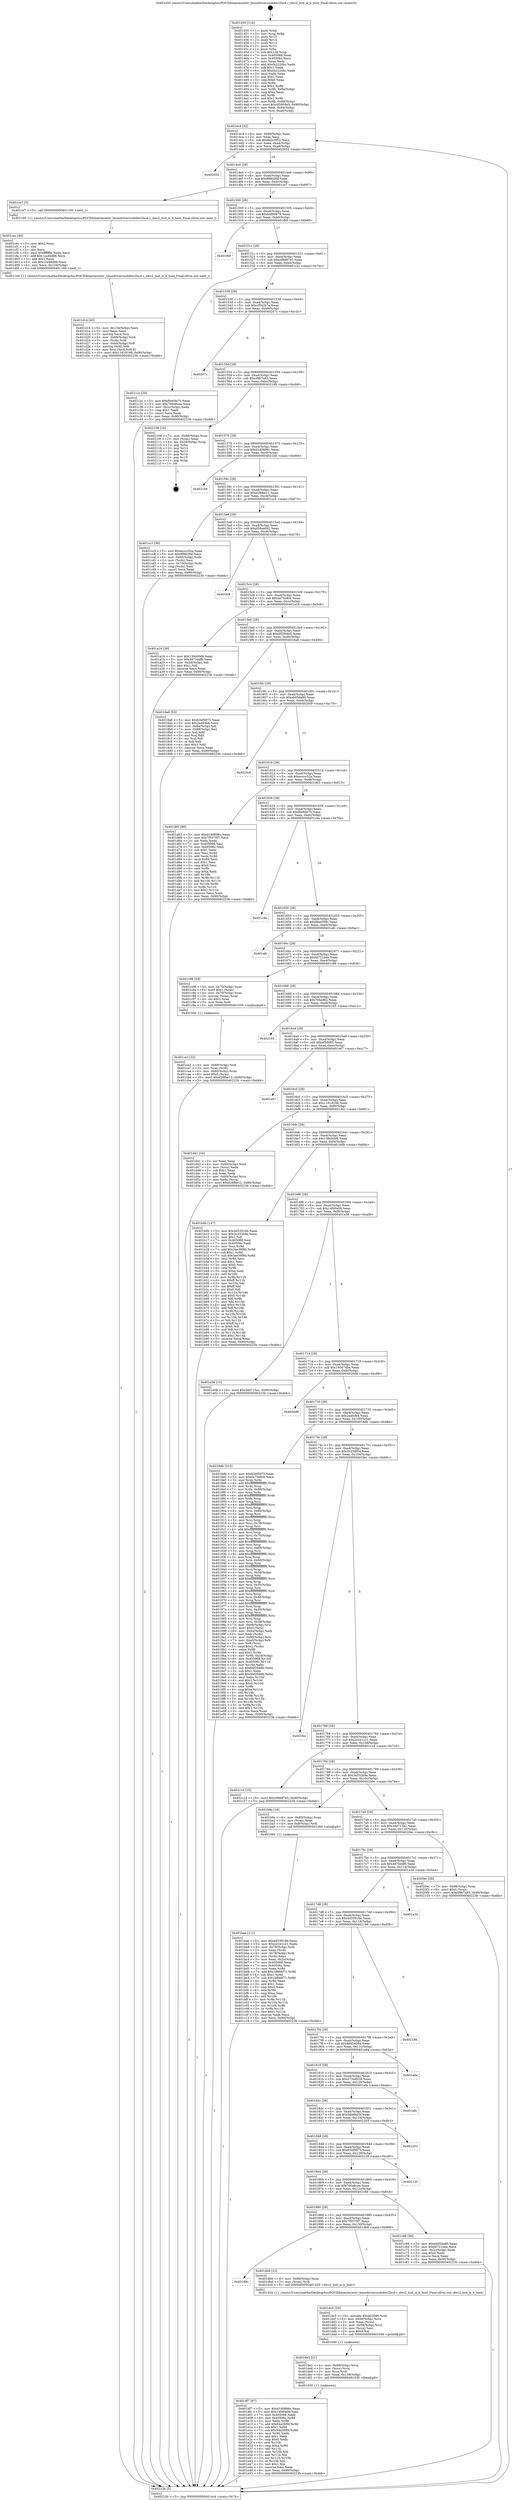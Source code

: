 digraph "0x401450" {
  label = "0x401450 (/mnt/c/Users/mathe/Desktop/tcc/POCII/binaries/extr_linuxdriversusbdwc2hcd.c_dwc2_hcd_is_b_host_Final-ollvm.out::main(0))"
  labelloc = "t"
  node[shape=record]

  Entry [label="",width=0.3,height=0.3,shape=circle,fillcolor=black,style=filled]
  "0x4014c4" [label="{
     0x4014c4 [32]\l
     | [instrs]\l
     &nbsp;&nbsp;0x4014c4 \<+6\>: mov -0x90(%rbp),%eax\l
     &nbsp;&nbsp;0x4014ca \<+2\>: mov %eax,%ecx\l
     &nbsp;&nbsp;0x4014cc \<+6\>: sub $0x8e2c0f52,%ecx\l
     &nbsp;&nbsp;0x4014d2 \<+6\>: mov %eax,-0xa4(%rbp)\l
     &nbsp;&nbsp;0x4014d8 \<+6\>: mov %ecx,-0xa8(%rbp)\l
     &nbsp;&nbsp;0x4014de \<+6\>: je 0000000000402052 \<main+0xc02\>\l
  }"]
  "0x402052" [label="{
     0x402052\l
  }", style=dashed]
  "0x4014e4" [label="{
     0x4014e4 [28]\l
     | [instrs]\l
     &nbsp;&nbsp;0x4014e4 \<+5\>: jmp 00000000004014e9 \<main+0x99\>\l
     &nbsp;&nbsp;0x4014e9 \<+6\>: mov -0xa4(%rbp),%eax\l
     &nbsp;&nbsp;0x4014ef \<+5\>: sub $0x9f962f4f,%eax\l
     &nbsp;&nbsp;0x4014f4 \<+6\>: mov %eax,-0xac(%rbp)\l
     &nbsp;&nbsp;0x4014fa \<+6\>: je 0000000000401ce7 \<main+0x897\>\l
  }"]
  Exit [label="",width=0.3,height=0.3,shape=circle,fillcolor=black,style=filled,peripheries=2]
  "0x401ce7" [label="{
     0x401ce7 [5]\l
     | [instrs]\l
     &nbsp;&nbsp;0x401ce7 \<+5\>: call 0000000000401160 \<next_i\>\l
     | [calls]\l
     &nbsp;&nbsp;0x401160 \{1\} (/mnt/c/Users/mathe/Desktop/tcc/POCII/binaries/extr_linuxdriversusbdwc2hcd.c_dwc2_hcd_is_b_host_Final-ollvm.out::next_i)\l
  }"]
  "0x401500" [label="{
     0x401500 [28]\l
     | [instrs]\l
     &nbsp;&nbsp;0x401500 \<+5\>: jmp 0000000000401505 \<main+0xb5\>\l
     &nbsp;&nbsp;0x401505 \<+6\>: mov -0xa4(%rbp),%eax\l
     &nbsp;&nbsp;0x40150b \<+5\>: sub $0xbbf90879,%eax\l
     &nbsp;&nbsp;0x401510 \<+6\>: mov %eax,-0xb0(%rbp)\l
     &nbsp;&nbsp;0x401516 \<+6\>: je 0000000000401fb9 \<main+0xb69\>\l
  }"]
  "0x401df7" [label="{
     0x401df7 [97]\l
     | [instrs]\l
     &nbsp;&nbsp;0x401df7 \<+5\>: mov $0xd1d0896c,%eax\l
     &nbsp;&nbsp;0x401dfc \<+5\>: mov $0x14fd0a0b,%esi\l
     &nbsp;&nbsp;0x401e01 \<+7\>: mov 0x405068,%edx\l
     &nbsp;&nbsp;0x401e08 \<+8\>: mov 0x40506c,%r8d\l
     &nbsp;&nbsp;0x401e10 \<+3\>: mov %edx,%r9d\l
     &nbsp;&nbsp;0x401e13 \<+7\>: add $0x94a26f0f,%r9d\l
     &nbsp;&nbsp;0x401e1a \<+4\>: sub $0x1,%r9d\l
     &nbsp;&nbsp;0x401e1e \<+7\>: sub $0x94a26f0f,%r9d\l
     &nbsp;&nbsp;0x401e25 \<+4\>: imul %r9d,%edx\l
     &nbsp;&nbsp;0x401e29 \<+3\>: and $0x1,%edx\l
     &nbsp;&nbsp;0x401e2c \<+3\>: cmp $0x0,%edx\l
     &nbsp;&nbsp;0x401e2f \<+4\>: sete %r10b\l
     &nbsp;&nbsp;0x401e33 \<+4\>: cmp $0xa,%r8d\l
     &nbsp;&nbsp;0x401e37 \<+4\>: setl %r11b\l
     &nbsp;&nbsp;0x401e3b \<+3\>: mov %r10b,%bl\l
     &nbsp;&nbsp;0x401e3e \<+3\>: and %r11b,%bl\l
     &nbsp;&nbsp;0x401e41 \<+3\>: xor %r11b,%r10b\l
     &nbsp;&nbsp;0x401e44 \<+3\>: or %r10b,%bl\l
     &nbsp;&nbsp;0x401e47 \<+3\>: test $0x1,%bl\l
     &nbsp;&nbsp;0x401e4a \<+3\>: cmovne %esi,%eax\l
     &nbsp;&nbsp;0x401e4d \<+6\>: mov %eax,-0x90(%rbp)\l
     &nbsp;&nbsp;0x401e53 \<+5\>: jmp 000000000040223b \<main+0xdeb\>\l
  }"]
  "0x401fb9" [label="{
     0x401fb9\l
  }", style=dashed]
  "0x40151c" [label="{
     0x40151c [28]\l
     | [instrs]\l
     &nbsp;&nbsp;0x40151c \<+5\>: jmp 0000000000401521 \<main+0xd1\>\l
     &nbsp;&nbsp;0x401521 \<+6\>: mov -0xa4(%rbp),%eax\l
     &nbsp;&nbsp;0x401527 \<+5\>: sub $0xc99d97e5,%eax\l
     &nbsp;&nbsp;0x40152c \<+6\>: mov %eax,-0xb4(%rbp)\l
     &nbsp;&nbsp;0x401532 \<+6\>: je 0000000000401c2c \<main+0x7dc\>\l
  }"]
  "0x401de2" [label="{
     0x401de2 [21]\l
     | [instrs]\l
     &nbsp;&nbsp;0x401de2 \<+4\>: mov -0x68(%rbp),%rcx\l
     &nbsp;&nbsp;0x401de6 \<+3\>: mov (%rcx),%rcx\l
     &nbsp;&nbsp;0x401de9 \<+3\>: mov %rcx,%rdi\l
     &nbsp;&nbsp;0x401dec \<+6\>: mov %eax,-0x138(%rbp)\l
     &nbsp;&nbsp;0x401df2 \<+5\>: call 0000000000401030 \<free@plt\>\l
     | [calls]\l
     &nbsp;&nbsp;0x401030 \{1\} (unknown)\l
  }"]
  "0x401c2c" [label="{
     0x401c2c [30]\l
     | [instrs]\l
     &nbsp;&nbsp;0x401c2c \<+5\>: mov $0xf0e6de70,%eax\l
     &nbsp;&nbsp;0x401c31 \<+5\>: mov $0x706a6cee,%ecx\l
     &nbsp;&nbsp;0x401c36 \<+3\>: mov -0x2c(%rbp),%edx\l
     &nbsp;&nbsp;0x401c39 \<+3\>: cmp $0x1,%edx\l
     &nbsp;&nbsp;0x401c3c \<+3\>: cmovl %ecx,%eax\l
     &nbsp;&nbsp;0x401c3f \<+6\>: mov %eax,-0x90(%rbp)\l
     &nbsp;&nbsp;0x401c45 \<+5\>: jmp 000000000040223b \<main+0xdeb\>\l
  }"]
  "0x401538" [label="{
     0x401538 [28]\l
     | [instrs]\l
     &nbsp;&nbsp;0x401538 \<+5\>: jmp 000000000040153d \<main+0xed\>\l
     &nbsp;&nbsp;0x40153d \<+6\>: mov -0xa4(%rbp),%eax\l
     &nbsp;&nbsp;0x401543 \<+5\>: sub $0xcf542b7a,%eax\l
     &nbsp;&nbsp;0x401548 \<+6\>: mov %eax,-0xb8(%rbp)\l
     &nbsp;&nbsp;0x40154e \<+6\>: je 000000000040207c \<main+0xc2c\>\l
  }"]
  "0x401dc5" [label="{
     0x401dc5 [29]\l
     | [instrs]\l
     &nbsp;&nbsp;0x401dc5 \<+10\>: movabs $0x4030d6,%rdi\l
     &nbsp;&nbsp;0x401dcf \<+4\>: mov -0x58(%rbp),%rcx\l
     &nbsp;&nbsp;0x401dd3 \<+2\>: mov %eax,(%rcx)\l
     &nbsp;&nbsp;0x401dd5 \<+4\>: mov -0x58(%rbp),%rcx\l
     &nbsp;&nbsp;0x401dd9 \<+2\>: mov (%rcx),%esi\l
     &nbsp;&nbsp;0x401ddb \<+2\>: mov $0x0,%al\l
     &nbsp;&nbsp;0x401ddd \<+5\>: call 0000000000401040 \<printf@plt\>\l
     | [calls]\l
     &nbsp;&nbsp;0x401040 \{1\} (unknown)\l
  }"]
  "0x40207c" [label="{
     0x40207c\l
  }", style=dashed]
  "0x401554" [label="{
     0x401554 [28]\l
     | [instrs]\l
     &nbsp;&nbsp;0x401554 \<+5\>: jmp 0000000000401559 \<main+0x109\>\l
     &nbsp;&nbsp;0x401559 \<+6\>: mov -0xa4(%rbp),%eax\l
     &nbsp;&nbsp;0x40155f \<+5\>: sub $0xcf9b7a83,%eax\l
     &nbsp;&nbsp;0x401564 \<+6\>: mov %eax,-0xbc(%rbp)\l
     &nbsp;&nbsp;0x40156a \<+6\>: je 0000000000402108 \<main+0xcb8\>\l
  }"]
  "0x40189c" [label="{
     0x40189c\l
  }", style=dashed]
  "0x402108" [label="{
     0x402108 [24]\l
     | [instrs]\l
     &nbsp;&nbsp;0x402108 \<+7\>: mov -0x88(%rbp),%rax\l
     &nbsp;&nbsp;0x40210f \<+2\>: mov (%rax),%eax\l
     &nbsp;&nbsp;0x402111 \<+4\>: lea -0x28(%rbp),%rsp\l
     &nbsp;&nbsp;0x402115 \<+1\>: pop %rbx\l
     &nbsp;&nbsp;0x402116 \<+2\>: pop %r12\l
     &nbsp;&nbsp;0x402118 \<+2\>: pop %r13\l
     &nbsp;&nbsp;0x40211a \<+2\>: pop %r14\l
     &nbsp;&nbsp;0x40211c \<+2\>: pop %r15\l
     &nbsp;&nbsp;0x40211e \<+1\>: pop %rbp\l
     &nbsp;&nbsp;0x40211f \<+1\>: ret\l
  }"]
  "0x401570" [label="{
     0x401570 [28]\l
     | [instrs]\l
     &nbsp;&nbsp;0x401570 \<+5\>: jmp 0000000000401575 \<main+0x125\>\l
     &nbsp;&nbsp;0x401575 \<+6\>: mov -0xa4(%rbp),%eax\l
     &nbsp;&nbsp;0x40157b \<+5\>: sub $0xd1d0896c,%eax\l
     &nbsp;&nbsp;0x401580 \<+6\>: mov %eax,-0xc0(%rbp)\l
     &nbsp;&nbsp;0x401586 \<+6\>: je 00000000004021b6 \<main+0xd66\>\l
  }"]
  "0x401db9" [label="{
     0x401db9 [12]\l
     | [instrs]\l
     &nbsp;&nbsp;0x401db9 \<+4\>: mov -0x68(%rbp),%rax\l
     &nbsp;&nbsp;0x401dbd \<+3\>: mov (%rax),%rdi\l
     &nbsp;&nbsp;0x401dc0 \<+5\>: call 0000000000401420 \<dwc2_hcd_is_b_host\>\l
     | [calls]\l
     &nbsp;&nbsp;0x401420 \{1\} (/mnt/c/Users/mathe/Desktop/tcc/POCII/binaries/extr_linuxdriversusbdwc2hcd.c_dwc2_hcd_is_b_host_Final-ollvm.out::dwc2_hcd_is_b_host)\l
  }"]
  "0x4021b6" [label="{
     0x4021b6\l
  }", style=dashed]
  "0x40158c" [label="{
     0x40158c [28]\l
     | [instrs]\l
     &nbsp;&nbsp;0x40158c \<+5\>: jmp 0000000000401591 \<main+0x141\>\l
     &nbsp;&nbsp;0x401591 \<+6\>: mov -0xa4(%rbp),%eax\l
     &nbsp;&nbsp;0x401597 \<+5\>: sub $0xd28fbe12,%eax\l
     &nbsp;&nbsp;0x40159c \<+6\>: mov %eax,-0xc4(%rbp)\l
     &nbsp;&nbsp;0x4015a2 \<+6\>: je 0000000000401cc3 \<main+0x873\>\l
  }"]
  "0x401d14" [label="{
     0x401d14 [45]\l
     | [instrs]\l
     &nbsp;&nbsp;0x401d14 \<+6\>: mov -0x134(%rbp),%ecx\l
     &nbsp;&nbsp;0x401d1a \<+3\>: imul %eax,%ecx\l
     &nbsp;&nbsp;0x401d1d \<+3\>: movslq %ecx,%rsi\l
     &nbsp;&nbsp;0x401d20 \<+4\>: mov -0x68(%rbp),%rdi\l
     &nbsp;&nbsp;0x401d24 \<+3\>: mov (%rdi),%rdi\l
     &nbsp;&nbsp;0x401d27 \<+4\>: mov -0x60(%rbp),%r8\l
     &nbsp;&nbsp;0x401d2b \<+3\>: movslq (%r8),%r8\l
     &nbsp;&nbsp;0x401d2e \<+4\>: mov %rsi,(%rdi,%r8,8)\l
     &nbsp;&nbsp;0x401d32 \<+10\>: movl $0x11618198,-0x90(%rbp)\l
     &nbsp;&nbsp;0x401d3c \<+5\>: jmp 000000000040223b \<main+0xdeb\>\l
  }"]
  "0x401cc3" [label="{
     0x401cc3 [36]\l
     | [instrs]\l
     &nbsp;&nbsp;0x401cc3 \<+5\>: mov $0xecccc52a,%eax\l
     &nbsp;&nbsp;0x401cc8 \<+5\>: mov $0x9f962f4f,%ecx\l
     &nbsp;&nbsp;0x401ccd \<+4\>: mov -0x60(%rbp),%rdx\l
     &nbsp;&nbsp;0x401cd1 \<+2\>: mov (%rdx),%esi\l
     &nbsp;&nbsp;0x401cd3 \<+4\>: mov -0x70(%rbp),%rdx\l
     &nbsp;&nbsp;0x401cd7 \<+2\>: cmp (%rdx),%esi\l
     &nbsp;&nbsp;0x401cd9 \<+3\>: cmovl %ecx,%eax\l
     &nbsp;&nbsp;0x401cdc \<+6\>: mov %eax,-0x90(%rbp)\l
     &nbsp;&nbsp;0x401ce2 \<+5\>: jmp 000000000040223b \<main+0xdeb\>\l
  }"]
  "0x4015a8" [label="{
     0x4015a8 [28]\l
     | [instrs]\l
     &nbsp;&nbsp;0x4015a8 \<+5\>: jmp 00000000004015ad \<main+0x15d\>\l
     &nbsp;&nbsp;0x4015ad \<+6\>: mov -0xa4(%rbp),%eax\l
     &nbsp;&nbsp;0x4015b3 \<+5\>: sub $0xd58aa082,%eax\l
     &nbsp;&nbsp;0x4015b8 \<+6\>: mov %eax,-0xc8(%rbp)\l
     &nbsp;&nbsp;0x4015be \<+6\>: je 0000000000401fc8 \<main+0xb78\>\l
  }"]
  "0x401cec" [label="{
     0x401cec [40]\l
     | [instrs]\l
     &nbsp;&nbsp;0x401cec \<+5\>: mov $0x2,%ecx\l
     &nbsp;&nbsp;0x401cf1 \<+1\>: cltd\l
     &nbsp;&nbsp;0x401cf2 \<+2\>: idiv %ecx\l
     &nbsp;&nbsp;0x401cf4 \<+6\>: imul $0xfffffffe,%edx,%ecx\l
     &nbsp;&nbsp;0x401cfa \<+6\>: add $0x1ca46d88,%ecx\l
     &nbsp;&nbsp;0x401d00 \<+3\>: add $0x1,%ecx\l
     &nbsp;&nbsp;0x401d03 \<+6\>: sub $0x1ca46d88,%ecx\l
     &nbsp;&nbsp;0x401d09 \<+6\>: mov %ecx,-0x134(%rbp)\l
     &nbsp;&nbsp;0x401d0f \<+5\>: call 0000000000401160 \<next_i\>\l
     | [calls]\l
     &nbsp;&nbsp;0x401160 \{1\} (/mnt/c/Users/mathe/Desktop/tcc/POCII/binaries/extr_linuxdriversusbdwc2hcd.c_dwc2_hcd_is_b_host_Final-ollvm.out::next_i)\l
  }"]
  "0x401fc8" [label="{
     0x401fc8\l
  }", style=dashed]
  "0x4015c4" [label="{
     0x4015c4 [28]\l
     | [instrs]\l
     &nbsp;&nbsp;0x4015c4 \<+5\>: jmp 00000000004015c9 \<main+0x179\>\l
     &nbsp;&nbsp;0x4015c9 \<+6\>: mov -0xa4(%rbp),%eax\l
     &nbsp;&nbsp;0x4015cf \<+5\>: sub $0xda75e8c6,%eax\l
     &nbsp;&nbsp;0x4015d4 \<+6\>: mov %eax,-0xcc(%rbp)\l
     &nbsp;&nbsp;0x4015da \<+6\>: je 0000000000401a16 \<main+0x5c6\>\l
  }"]
  "0x401ca3" [label="{
     0x401ca3 [32]\l
     | [instrs]\l
     &nbsp;&nbsp;0x401ca3 \<+4\>: mov -0x68(%rbp),%rdi\l
     &nbsp;&nbsp;0x401ca7 \<+3\>: mov %rax,(%rdi)\l
     &nbsp;&nbsp;0x401caa \<+4\>: mov -0x60(%rbp),%rax\l
     &nbsp;&nbsp;0x401cae \<+6\>: movl $0x0,(%rax)\l
     &nbsp;&nbsp;0x401cb4 \<+10\>: movl $0xd28fbe12,-0x90(%rbp)\l
     &nbsp;&nbsp;0x401cbe \<+5\>: jmp 000000000040223b \<main+0xdeb\>\l
  }"]
  "0x401a16" [label="{
     0x401a16 [30]\l
     | [instrs]\l
     &nbsp;&nbsp;0x401a16 \<+5\>: mov $0x139c00d8,%eax\l
     &nbsp;&nbsp;0x401a1b \<+5\>: mov $0x4875ddf0,%ecx\l
     &nbsp;&nbsp;0x401a20 \<+3\>: mov -0x2d(%rbp),%dl\l
     &nbsp;&nbsp;0x401a23 \<+3\>: test $0x1,%dl\l
     &nbsp;&nbsp;0x401a26 \<+3\>: cmovne %ecx,%eax\l
     &nbsp;&nbsp;0x401a29 \<+6\>: mov %eax,-0x90(%rbp)\l
     &nbsp;&nbsp;0x401a2f \<+5\>: jmp 000000000040223b \<main+0xdeb\>\l
  }"]
  "0x4015e0" [label="{
     0x4015e0 [28]\l
     | [instrs]\l
     &nbsp;&nbsp;0x4015e0 \<+5\>: jmp 00000000004015e5 \<main+0x195\>\l
     &nbsp;&nbsp;0x4015e5 \<+6\>: mov -0xa4(%rbp),%eax\l
     &nbsp;&nbsp;0x4015eb \<+5\>: sub $0xdf2804e5,%eax\l
     &nbsp;&nbsp;0x4015f0 \<+6\>: mov %eax,-0xd0(%rbp)\l
     &nbsp;&nbsp;0x4015f6 \<+6\>: je 00000000004018a6 \<main+0x456\>\l
  }"]
  "0x401880" [label="{
     0x401880 [28]\l
     | [instrs]\l
     &nbsp;&nbsp;0x401880 \<+5\>: jmp 0000000000401885 \<main+0x435\>\l
     &nbsp;&nbsp;0x401885 \<+6\>: mov -0xa4(%rbp),%eax\l
     &nbsp;&nbsp;0x40188b \<+5\>: sub $0x7f5570f7,%eax\l
     &nbsp;&nbsp;0x401890 \<+6\>: mov %eax,-0x130(%rbp)\l
     &nbsp;&nbsp;0x401896 \<+6\>: je 0000000000401db9 \<main+0x969\>\l
  }"]
  "0x4018a6" [label="{
     0x4018a6 [53]\l
     | [instrs]\l
     &nbsp;&nbsp;0x4018a6 \<+5\>: mov $0x63ef5975,%eax\l
     &nbsp;&nbsp;0x4018ab \<+5\>: mov $0x2a4fcfe4,%ecx\l
     &nbsp;&nbsp;0x4018b0 \<+6\>: mov -0x8a(%rbp),%dl\l
     &nbsp;&nbsp;0x4018b6 \<+7\>: mov -0x89(%rbp),%sil\l
     &nbsp;&nbsp;0x4018bd \<+3\>: mov %dl,%dil\l
     &nbsp;&nbsp;0x4018c0 \<+3\>: and %sil,%dil\l
     &nbsp;&nbsp;0x4018c3 \<+3\>: xor %sil,%dl\l
     &nbsp;&nbsp;0x4018c6 \<+3\>: or %dl,%dil\l
     &nbsp;&nbsp;0x4018c9 \<+4\>: test $0x1,%dil\l
     &nbsp;&nbsp;0x4018cd \<+3\>: cmovne %ecx,%eax\l
     &nbsp;&nbsp;0x4018d0 \<+6\>: mov %eax,-0x90(%rbp)\l
     &nbsp;&nbsp;0x4018d6 \<+5\>: jmp 000000000040223b \<main+0xdeb\>\l
  }"]
  "0x4015fc" [label="{
     0x4015fc [28]\l
     | [instrs]\l
     &nbsp;&nbsp;0x4015fc \<+5\>: jmp 0000000000401601 \<main+0x1b1\>\l
     &nbsp;&nbsp;0x401601 \<+6\>: mov -0xa4(%rbp),%eax\l
     &nbsp;&nbsp;0x401607 \<+5\>: sub $0xeb05da80,%eax\l
     &nbsp;&nbsp;0x40160c \<+6\>: mov %eax,-0xd4(%rbp)\l
     &nbsp;&nbsp;0x401612 \<+6\>: je 00000000004020c9 \<main+0xc79\>\l
  }"]
  "0x40223b" [label="{
     0x40223b [5]\l
     | [instrs]\l
     &nbsp;&nbsp;0x40223b \<+5\>: jmp 00000000004014c4 \<main+0x74\>\l
  }"]
  "0x401450" [label="{
     0x401450 [116]\l
     | [instrs]\l
     &nbsp;&nbsp;0x401450 \<+1\>: push %rbp\l
     &nbsp;&nbsp;0x401451 \<+3\>: mov %rsp,%rbp\l
     &nbsp;&nbsp;0x401454 \<+2\>: push %r15\l
     &nbsp;&nbsp;0x401456 \<+2\>: push %r14\l
     &nbsp;&nbsp;0x401458 \<+2\>: push %r13\l
     &nbsp;&nbsp;0x40145a \<+2\>: push %r12\l
     &nbsp;&nbsp;0x40145c \<+1\>: push %rbx\l
     &nbsp;&nbsp;0x40145d \<+7\>: sub $0x138,%rsp\l
     &nbsp;&nbsp;0x401464 \<+7\>: mov 0x405068,%eax\l
     &nbsp;&nbsp;0x40146b \<+7\>: mov 0x40506c,%ecx\l
     &nbsp;&nbsp;0x401472 \<+2\>: mov %eax,%edx\l
     &nbsp;&nbsp;0x401474 \<+6\>: add $0xf42220bc,%edx\l
     &nbsp;&nbsp;0x40147a \<+3\>: sub $0x1,%edx\l
     &nbsp;&nbsp;0x40147d \<+6\>: sub $0xf42220bc,%edx\l
     &nbsp;&nbsp;0x401483 \<+3\>: imul %edx,%eax\l
     &nbsp;&nbsp;0x401486 \<+3\>: and $0x1,%eax\l
     &nbsp;&nbsp;0x401489 \<+3\>: cmp $0x0,%eax\l
     &nbsp;&nbsp;0x40148c \<+4\>: sete %r8b\l
     &nbsp;&nbsp;0x401490 \<+4\>: and $0x1,%r8b\l
     &nbsp;&nbsp;0x401494 \<+7\>: mov %r8b,-0x8a(%rbp)\l
     &nbsp;&nbsp;0x40149b \<+3\>: cmp $0xa,%ecx\l
     &nbsp;&nbsp;0x40149e \<+4\>: setl %r8b\l
     &nbsp;&nbsp;0x4014a2 \<+4\>: and $0x1,%r8b\l
     &nbsp;&nbsp;0x4014a6 \<+7\>: mov %r8b,-0x89(%rbp)\l
     &nbsp;&nbsp;0x4014ad \<+10\>: movl $0xdf2804e5,-0x90(%rbp)\l
     &nbsp;&nbsp;0x4014b7 \<+6\>: mov %edi,-0x94(%rbp)\l
     &nbsp;&nbsp;0x4014bd \<+7\>: mov %rsi,-0xa0(%rbp)\l
  }"]
  "0x401c68" [label="{
     0x401c68 [30]\l
     | [instrs]\l
     &nbsp;&nbsp;0x401c68 \<+5\>: mov $0xeb05da80,%eax\l
     &nbsp;&nbsp;0x401c6d \<+5\>: mov $0xfd721bde,%ecx\l
     &nbsp;&nbsp;0x401c72 \<+3\>: mov -0x2c(%rbp),%edx\l
     &nbsp;&nbsp;0x401c75 \<+3\>: cmp $0x0,%edx\l
     &nbsp;&nbsp;0x401c78 \<+3\>: cmove %ecx,%eax\l
     &nbsp;&nbsp;0x401c7b \<+6\>: mov %eax,-0x90(%rbp)\l
     &nbsp;&nbsp;0x401c81 \<+5\>: jmp 000000000040223b \<main+0xdeb\>\l
  }"]
  "0x4020c9" [label="{
     0x4020c9\l
  }", style=dashed]
  "0x401618" [label="{
     0x401618 [28]\l
     | [instrs]\l
     &nbsp;&nbsp;0x401618 \<+5\>: jmp 000000000040161d \<main+0x1cd\>\l
     &nbsp;&nbsp;0x40161d \<+6\>: mov -0xa4(%rbp),%eax\l
     &nbsp;&nbsp;0x401623 \<+5\>: sub $0xecccc52a,%eax\l
     &nbsp;&nbsp;0x401628 \<+6\>: mov %eax,-0xd8(%rbp)\l
     &nbsp;&nbsp;0x40162e \<+6\>: je 0000000000401d63 \<main+0x913\>\l
  }"]
  "0x401864" [label="{
     0x401864 [28]\l
     | [instrs]\l
     &nbsp;&nbsp;0x401864 \<+5\>: jmp 0000000000401869 \<main+0x419\>\l
     &nbsp;&nbsp;0x401869 \<+6\>: mov -0xa4(%rbp),%eax\l
     &nbsp;&nbsp;0x40186f \<+5\>: sub $0x706a6cee,%eax\l
     &nbsp;&nbsp;0x401874 \<+6\>: mov %eax,-0x12c(%rbp)\l
     &nbsp;&nbsp;0x40187a \<+6\>: je 0000000000401c68 \<main+0x818\>\l
  }"]
  "0x401d63" [label="{
     0x401d63 [86]\l
     | [instrs]\l
     &nbsp;&nbsp;0x401d63 \<+5\>: mov $0xd1d0896c,%eax\l
     &nbsp;&nbsp;0x401d68 \<+5\>: mov $0x7f5570f7,%ecx\l
     &nbsp;&nbsp;0x401d6d \<+2\>: xor %edx,%edx\l
     &nbsp;&nbsp;0x401d6f \<+7\>: mov 0x405068,%esi\l
     &nbsp;&nbsp;0x401d76 \<+7\>: mov 0x40506c,%edi\l
     &nbsp;&nbsp;0x401d7d \<+3\>: sub $0x1,%edx\l
     &nbsp;&nbsp;0x401d80 \<+3\>: mov %esi,%r8d\l
     &nbsp;&nbsp;0x401d83 \<+3\>: add %edx,%r8d\l
     &nbsp;&nbsp;0x401d86 \<+4\>: imul %r8d,%esi\l
     &nbsp;&nbsp;0x401d8a \<+3\>: and $0x1,%esi\l
     &nbsp;&nbsp;0x401d8d \<+3\>: cmp $0x0,%esi\l
     &nbsp;&nbsp;0x401d90 \<+4\>: sete %r9b\l
     &nbsp;&nbsp;0x401d94 \<+3\>: cmp $0xa,%edi\l
     &nbsp;&nbsp;0x401d97 \<+4\>: setl %r10b\l
     &nbsp;&nbsp;0x401d9b \<+3\>: mov %r9b,%r11b\l
     &nbsp;&nbsp;0x401d9e \<+3\>: and %r10b,%r11b\l
     &nbsp;&nbsp;0x401da1 \<+3\>: xor %r10b,%r9b\l
     &nbsp;&nbsp;0x401da4 \<+3\>: or %r9b,%r11b\l
     &nbsp;&nbsp;0x401da7 \<+4\>: test $0x1,%r11b\l
     &nbsp;&nbsp;0x401dab \<+3\>: cmovne %ecx,%eax\l
     &nbsp;&nbsp;0x401dae \<+6\>: mov %eax,-0x90(%rbp)\l
     &nbsp;&nbsp;0x401db4 \<+5\>: jmp 000000000040223b \<main+0xdeb\>\l
  }"]
  "0x401634" [label="{
     0x401634 [28]\l
     | [instrs]\l
     &nbsp;&nbsp;0x401634 \<+5\>: jmp 0000000000401639 \<main+0x1e9\>\l
     &nbsp;&nbsp;0x401639 \<+6\>: mov -0xa4(%rbp),%eax\l
     &nbsp;&nbsp;0x40163f \<+5\>: sub $0xf0e6de70,%eax\l
     &nbsp;&nbsp;0x401644 \<+6\>: mov %eax,-0xdc(%rbp)\l
     &nbsp;&nbsp;0x40164a \<+6\>: je 0000000000401c4a \<main+0x7fa\>\l
  }"]
  "0x402120" [label="{
     0x402120\l
  }", style=dashed]
  "0x401c4a" [label="{
     0x401c4a\l
  }", style=dashed]
  "0x401650" [label="{
     0x401650 [28]\l
     | [instrs]\l
     &nbsp;&nbsp;0x401650 \<+5\>: jmp 0000000000401655 \<main+0x205\>\l
     &nbsp;&nbsp;0x401655 \<+6\>: mov -0xa4(%rbp),%eax\l
     &nbsp;&nbsp;0x40165b \<+5\>: sub $0xf8ae559c,%eax\l
     &nbsp;&nbsp;0x401660 \<+6\>: mov %eax,-0xe0(%rbp)\l
     &nbsp;&nbsp;0x401666 \<+6\>: je 0000000000401afc \<main+0x6ac\>\l
  }"]
  "0x401848" [label="{
     0x401848 [28]\l
     | [instrs]\l
     &nbsp;&nbsp;0x401848 \<+5\>: jmp 000000000040184d \<main+0x3fd\>\l
     &nbsp;&nbsp;0x40184d \<+6\>: mov -0xa4(%rbp),%eax\l
     &nbsp;&nbsp;0x401853 \<+5\>: sub $0x63ef5975,%eax\l
     &nbsp;&nbsp;0x401858 \<+6\>: mov %eax,-0x128(%rbp)\l
     &nbsp;&nbsp;0x40185e \<+6\>: je 0000000000402120 \<main+0xcd0\>\l
  }"]
  "0x401afc" [label="{
     0x401afc\l
  }", style=dashed]
  "0x40166c" [label="{
     0x40166c [28]\l
     | [instrs]\l
     &nbsp;&nbsp;0x40166c \<+5\>: jmp 0000000000401671 \<main+0x221\>\l
     &nbsp;&nbsp;0x401671 \<+6\>: mov -0xa4(%rbp),%eax\l
     &nbsp;&nbsp;0x401677 \<+5\>: sub $0xfd721bde,%eax\l
     &nbsp;&nbsp;0x40167c \<+6\>: mov %eax,-0xe4(%rbp)\l
     &nbsp;&nbsp;0x401682 \<+6\>: je 0000000000401c86 \<main+0x836\>\l
  }"]
  "0x402203" [label="{
     0x402203\l
  }", style=dashed]
  "0x401c86" [label="{
     0x401c86 [29]\l
     | [instrs]\l
     &nbsp;&nbsp;0x401c86 \<+4\>: mov -0x70(%rbp),%rax\l
     &nbsp;&nbsp;0x401c8a \<+6\>: movl $0x1,(%rax)\l
     &nbsp;&nbsp;0x401c90 \<+4\>: mov -0x70(%rbp),%rax\l
     &nbsp;&nbsp;0x401c94 \<+3\>: movslq (%rax),%rax\l
     &nbsp;&nbsp;0x401c97 \<+4\>: shl $0x3,%rax\l
     &nbsp;&nbsp;0x401c9b \<+3\>: mov %rax,%rdi\l
     &nbsp;&nbsp;0x401c9e \<+5\>: call 0000000000401050 \<malloc@plt\>\l
     | [calls]\l
     &nbsp;&nbsp;0x401050 \{1\} (unknown)\l
  }"]
  "0x401688" [label="{
     0x401688 [28]\l
     | [instrs]\l
     &nbsp;&nbsp;0x401688 \<+5\>: jmp 000000000040168d \<main+0x23d\>\l
     &nbsp;&nbsp;0x40168d \<+6\>: mov -0xa4(%rbp),%eax\l
     &nbsp;&nbsp;0x401693 \<+5\>: sub $0x704a962,%eax\l
     &nbsp;&nbsp;0x401698 \<+6\>: mov %eax,-0xe8(%rbp)\l
     &nbsp;&nbsp;0x40169e \<+6\>: je 0000000000402165 \<main+0xd15\>\l
  }"]
  "0x40182c" [label="{
     0x40182c [28]\l
     | [instrs]\l
     &nbsp;&nbsp;0x40182c \<+5\>: jmp 0000000000401831 \<main+0x3e1\>\l
     &nbsp;&nbsp;0x401831 \<+6\>: mov -0xa4(%rbp),%eax\l
     &nbsp;&nbsp;0x401837 \<+5\>: sub $0x5a48b03f,%eax\l
     &nbsp;&nbsp;0x40183c \<+6\>: mov %eax,-0x124(%rbp)\l
     &nbsp;&nbsp;0x401842 \<+6\>: je 0000000000402203 \<main+0xdb3\>\l
  }"]
  "0x402165" [label="{
     0x402165\l
  }", style=dashed]
  "0x4016a4" [label="{
     0x4016a4 [28]\l
     | [instrs]\l
     &nbsp;&nbsp;0x4016a4 \<+5\>: jmp 00000000004016a9 \<main+0x259\>\l
     &nbsp;&nbsp;0x4016a9 \<+6\>: mov -0xa4(%rbp),%eax\l
     &nbsp;&nbsp;0x4016af \<+5\>: sub $0xef5d065,%eax\l
     &nbsp;&nbsp;0x4016b4 \<+6\>: mov %eax,-0xec(%rbp)\l
     &nbsp;&nbsp;0x4016ba \<+6\>: je 0000000000401e67 \<main+0xa17\>\l
  }"]
  "0x401efa" [label="{
     0x401efa\l
  }", style=dashed]
  "0x401e67" [label="{
     0x401e67\l
  }", style=dashed]
  "0x4016c0" [label="{
     0x4016c0 [28]\l
     | [instrs]\l
     &nbsp;&nbsp;0x4016c0 \<+5\>: jmp 00000000004016c5 \<main+0x275\>\l
     &nbsp;&nbsp;0x4016c5 \<+6\>: mov -0xa4(%rbp),%eax\l
     &nbsp;&nbsp;0x4016cb \<+5\>: sub $0x11618198,%eax\l
     &nbsp;&nbsp;0x4016d0 \<+6\>: mov %eax,-0xf0(%rbp)\l
     &nbsp;&nbsp;0x4016d6 \<+6\>: je 0000000000401d41 \<main+0x8f1\>\l
  }"]
  "0x401810" [label="{
     0x401810 [28]\l
     | [instrs]\l
     &nbsp;&nbsp;0x401810 \<+5\>: jmp 0000000000401815 \<main+0x3c5\>\l
     &nbsp;&nbsp;0x401815 \<+6\>: mov -0xa4(%rbp),%eax\l
     &nbsp;&nbsp;0x40181b \<+5\>: sub $0x57348028,%eax\l
     &nbsp;&nbsp;0x401820 \<+6\>: mov %eax,-0x120(%rbp)\l
     &nbsp;&nbsp;0x401826 \<+6\>: je 0000000000401efa \<main+0xaaa\>\l
  }"]
  "0x401d41" [label="{
     0x401d41 [34]\l
     | [instrs]\l
     &nbsp;&nbsp;0x401d41 \<+2\>: xor %eax,%eax\l
     &nbsp;&nbsp;0x401d43 \<+4\>: mov -0x60(%rbp),%rcx\l
     &nbsp;&nbsp;0x401d47 \<+2\>: mov (%rcx),%edx\l
     &nbsp;&nbsp;0x401d49 \<+3\>: sub $0x1,%eax\l
     &nbsp;&nbsp;0x401d4c \<+2\>: sub %eax,%edx\l
     &nbsp;&nbsp;0x401d4e \<+4\>: mov -0x60(%rbp),%rcx\l
     &nbsp;&nbsp;0x401d52 \<+2\>: mov %edx,(%rcx)\l
     &nbsp;&nbsp;0x401d54 \<+10\>: movl $0xd28fbe12,-0x90(%rbp)\l
     &nbsp;&nbsp;0x401d5e \<+5\>: jmp 000000000040223b \<main+0xdeb\>\l
  }"]
  "0x4016dc" [label="{
     0x4016dc [28]\l
     | [instrs]\l
     &nbsp;&nbsp;0x4016dc \<+5\>: jmp 00000000004016e1 \<main+0x291\>\l
     &nbsp;&nbsp;0x4016e1 \<+6\>: mov -0xa4(%rbp),%eax\l
     &nbsp;&nbsp;0x4016e7 \<+5\>: sub $0x139c00d8,%eax\l
     &nbsp;&nbsp;0x4016ec \<+6\>: mov %eax,-0xf4(%rbp)\l
     &nbsp;&nbsp;0x4016f2 \<+6\>: je 0000000000401b0b \<main+0x6bb\>\l
  }"]
  "0x401a8a" [label="{
     0x401a8a\l
  }", style=dashed]
  "0x401b0b" [label="{
     0x401b0b [147]\l
     | [instrs]\l
     &nbsp;&nbsp;0x401b0b \<+5\>: mov $0x4d33916b,%eax\l
     &nbsp;&nbsp;0x401b10 \<+5\>: mov $0x3a332b9a,%ecx\l
     &nbsp;&nbsp;0x401b15 \<+2\>: mov $0x1,%dl\l
     &nbsp;&nbsp;0x401b17 \<+7\>: mov 0x405068,%esi\l
     &nbsp;&nbsp;0x401b1e \<+7\>: mov 0x40506c,%edi\l
     &nbsp;&nbsp;0x401b25 \<+3\>: mov %esi,%r8d\l
     &nbsp;&nbsp;0x401b28 \<+7\>: add $0x3ae39f80,%r8d\l
     &nbsp;&nbsp;0x401b2f \<+4\>: sub $0x1,%r8d\l
     &nbsp;&nbsp;0x401b33 \<+7\>: sub $0x3ae39f80,%r8d\l
     &nbsp;&nbsp;0x401b3a \<+4\>: imul %r8d,%esi\l
     &nbsp;&nbsp;0x401b3e \<+3\>: and $0x1,%esi\l
     &nbsp;&nbsp;0x401b41 \<+3\>: cmp $0x0,%esi\l
     &nbsp;&nbsp;0x401b44 \<+4\>: sete %r9b\l
     &nbsp;&nbsp;0x401b48 \<+3\>: cmp $0xa,%edi\l
     &nbsp;&nbsp;0x401b4b \<+4\>: setl %r10b\l
     &nbsp;&nbsp;0x401b4f \<+3\>: mov %r9b,%r11b\l
     &nbsp;&nbsp;0x401b52 \<+4\>: xor $0xff,%r11b\l
     &nbsp;&nbsp;0x401b56 \<+3\>: mov %r10b,%bl\l
     &nbsp;&nbsp;0x401b59 \<+3\>: xor $0xff,%bl\l
     &nbsp;&nbsp;0x401b5c \<+3\>: xor $0x0,%dl\l
     &nbsp;&nbsp;0x401b5f \<+3\>: mov %r11b,%r14b\l
     &nbsp;&nbsp;0x401b62 \<+4\>: and $0x0,%r14b\l
     &nbsp;&nbsp;0x401b66 \<+3\>: and %dl,%r9b\l
     &nbsp;&nbsp;0x401b69 \<+3\>: mov %bl,%r15b\l
     &nbsp;&nbsp;0x401b6c \<+4\>: and $0x0,%r15b\l
     &nbsp;&nbsp;0x401b70 \<+3\>: and %dl,%r10b\l
     &nbsp;&nbsp;0x401b73 \<+3\>: or %r9b,%r14b\l
     &nbsp;&nbsp;0x401b76 \<+3\>: or %r10b,%r15b\l
     &nbsp;&nbsp;0x401b79 \<+3\>: xor %r15b,%r14b\l
     &nbsp;&nbsp;0x401b7c \<+3\>: or %bl,%r11b\l
     &nbsp;&nbsp;0x401b7f \<+4\>: xor $0xff,%r11b\l
     &nbsp;&nbsp;0x401b83 \<+3\>: or $0x0,%dl\l
     &nbsp;&nbsp;0x401b86 \<+3\>: and %dl,%r11b\l
     &nbsp;&nbsp;0x401b89 \<+3\>: or %r11b,%r14b\l
     &nbsp;&nbsp;0x401b8c \<+4\>: test $0x1,%r14b\l
     &nbsp;&nbsp;0x401b90 \<+3\>: cmovne %ecx,%eax\l
     &nbsp;&nbsp;0x401b93 \<+6\>: mov %eax,-0x90(%rbp)\l
     &nbsp;&nbsp;0x401b99 \<+5\>: jmp 000000000040223b \<main+0xdeb\>\l
  }"]
  "0x4016f8" [label="{
     0x4016f8 [28]\l
     | [instrs]\l
     &nbsp;&nbsp;0x4016f8 \<+5\>: jmp 00000000004016fd \<main+0x2ad\>\l
     &nbsp;&nbsp;0x4016fd \<+6\>: mov -0xa4(%rbp),%eax\l
     &nbsp;&nbsp;0x401703 \<+5\>: sub $0x14fd0a0b,%eax\l
     &nbsp;&nbsp;0x401708 \<+6\>: mov %eax,-0xf8(%rbp)\l
     &nbsp;&nbsp;0x40170e \<+6\>: je 0000000000401e58 \<main+0xa08\>\l
  }"]
  "0x4017f4" [label="{
     0x4017f4 [28]\l
     | [instrs]\l
     &nbsp;&nbsp;0x4017f4 \<+5\>: jmp 00000000004017f9 \<main+0x3a9\>\l
     &nbsp;&nbsp;0x4017f9 \<+6\>: mov -0xa4(%rbp),%eax\l
     &nbsp;&nbsp;0x4017ff \<+5\>: sub $0x4d434084,%eax\l
     &nbsp;&nbsp;0x401804 \<+6\>: mov %eax,-0x11c(%rbp)\l
     &nbsp;&nbsp;0x40180a \<+6\>: je 0000000000401a8a \<main+0x63a\>\l
  }"]
  "0x401e58" [label="{
     0x401e58 [15]\l
     | [instrs]\l
     &nbsp;&nbsp;0x401e58 \<+10\>: movl $0x3dd715a1,-0x90(%rbp)\l
     &nbsp;&nbsp;0x401e62 \<+5\>: jmp 000000000040223b \<main+0xdeb\>\l
  }"]
  "0x401714" [label="{
     0x401714 [28]\l
     | [instrs]\l
     &nbsp;&nbsp;0x401714 \<+5\>: jmp 0000000000401719 \<main+0x2c9\>\l
     &nbsp;&nbsp;0x401719 \<+6\>: mov -0xa4(%rbp),%eax\l
     &nbsp;&nbsp;0x40171f \<+5\>: sub $0x195674be,%eax\l
     &nbsp;&nbsp;0x401724 \<+6\>: mov %eax,-0xfc(%rbp)\l
     &nbsp;&nbsp;0x40172a \<+6\>: je 00000000004020d8 \<main+0xc88\>\l
  }"]
  "0x402186" [label="{
     0x402186\l
  }", style=dashed]
  "0x4020d8" [label="{
     0x4020d8\l
  }", style=dashed]
  "0x401730" [label="{
     0x401730 [28]\l
     | [instrs]\l
     &nbsp;&nbsp;0x401730 \<+5\>: jmp 0000000000401735 \<main+0x2e5\>\l
     &nbsp;&nbsp;0x401735 \<+6\>: mov -0xa4(%rbp),%eax\l
     &nbsp;&nbsp;0x40173b \<+5\>: sub $0x2a4fcfe4,%eax\l
     &nbsp;&nbsp;0x401740 \<+6\>: mov %eax,-0x100(%rbp)\l
     &nbsp;&nbsp;0x401746 \<+6\>: je 00000000004018db \<main+0x48b\>\l
  }"]
  "0x4017d8" [label="{
     0x4017d8 [28]\l
     | [instrs]\l
     &nbsp;&nbsp;0x4017d8 \<+5\>: jmp 00000000004017dd \<main+0x38d\>\l
     &nbsp;&nbsp;0x4017dd \<+6\>: mov -0xa4(%rbp),%eax\l
     &nbsp;&nbsp;0x4017e3 \<+5\>: sub $0x4d33916b,%eax\l
     &nbsp;&nbsp;0x4017e8 \<+6\>: mov %eax,-0x118(%rbp)\l
     &nbsp;&nbsp;0x4017ee \<+6\>: je 0000000000402186 \<main+0xd36\>\l
  }"]
  "0x4018db" [label="{
     0x4018db [315]\l
     | [instrs]\l
     &nbsp;&nbsp;0x4018db \<+5\>: mov $0x63ef5975,%eax\l
     &nbsp;&nbsp;0x4018e0 \<+5\>: mov $0xda75e8c6,%ecx\l
     &nbsp;&nbsp;0x4018e5 \<+3\>: mov %rsp,%rdx\l
     &nbsp;&nbsp;0x4018e8 \<+4\>: add $0xfffffffffffffff0,%rdx\l
     &nbsp;&nbsp;0x4018ec \<+3\>: mov %rdx,%rsp\l
     &nbsp;&nbsp;0x4018ef \<+7\>: mov %rdx,-0x88(%rbp)\l
     &nbsp;&nbsp;0x4018f6 \<+3\>: mov %rsp,%rdx\l
     &nbsp;&nbsp;0x4018f9 \<+4\>: add $0xfffffffffffffff0,%rdx\l
     &nbsp;&nbsp;0x4018fd \<+3\>: mov %rdx,%rsp\l
     &nbsp;&nbsp;0x401900 \<+3\>: mov %rsp,%rsi\l
     &nbsp;&nbsp;0x401903 \<+4\>: add $0xfffffffffffffff0,%rsi\l
     &nbsp;&nbsp;0x401907 \<+3\>: mov %rsi,%rsp\l
     &nbsp;&nbsp;0x40190a \<+4\>: mov %rsi,-0x80(%rbp)\l
     &nbsp;&nbsp;0x40190e \<+3\>: mov %rsp,%rsi\l
     &nbsp;&nbsp;0x401911 \<+4\>: add $0xfffffffffffffff0,%rsi\l
     &nbsp;&nbsp;0x401915 \<+3\>: mov %rsi,%rsp\l
     &nbsp;&nbsp;0x401918 \<+4\>: mov %rsi,-0x78(%rbp)\l
     &nbsp;&nbsp;0x40191c \<+3\>: mov %rsp,%rsi\l
     &nbsp;&nbsp;0x40191f \<+4\>: add $0xfffffffffffffff0,%rsi\l
     &nbsp;&nbsp;0x401923 \<+3\>: mov %rsi,%rsp\l
     &nbsp;&nbsp;0x401926 \<+4\>: mov %rsi,-0x70(%rbp)\l
     &nbsp;&nbsp;0x40192a \<+3\>: mov %rsp,%rsi\l
     &nbsp;&nbsp;0x40192d \<+4\>: add $0xfffffffffffffff0,%rsi\l
     &nbsp;&nbsp;0x401931 \<+3\>: mov %rsi,%rsp\l
     &nbsp;&nbsp;0x401934 \<+4\>: mov %rsi,-0x68(%rbp)\l
     &nbsp;&nbsp;0x401938 \<+3\>: mov %rsp,%rsi\l
     &nbsp;&nbsp;0x40193b \<+4\>: add $0xfffffffffffffff0,%rsi\l
     &nbsp;&nbsp;0x40193f \<+3\>: mov %rsi,%rsp\l
     &nbsp;&nbsp;0x401942 \<+4\>: mov %rsi,-0x60(%rbp)\l
     &nbsp;&nbsp;0x401946 \<+3\>: mov %rsp,%rsi\l
     &nbsp;&nbsp;0x401949 \<+4\>: add $0xfffffffffffffff0,%rsi\l
     &nbsp;&nbsp;0x40194d \<+3\>: mov %rsi,%rsp\l
     &nbsp;&nbsp;0x401950 \<+4\>: mov %rsi,-0x58(%rbp)\l
     &nbsp;&nbsp;0x401954 \<+3\>: mov %rsp,%rsi\l
     &nbsp;&nbsp;0x401957 \<+4\>: add $0xfffffffffffffff0,%rsi\l
     &nbsp;&nbsp;0x40195b \<+3\>: mov %rsi,%rsp\l
     &nbsp;&nbsp;0x40195e \<+4\>: mov %rsi,-0x50(%rbp)\l
     &nbsp;&nbsp;0x401962 \<+3\>: mov %rsp,%rsi\l
     &nbsp;&nbsp;0x401965 \<+4\>: add $0xfffffffffffffff0,%rsi\l
     &nbsp;&nbsp;0x401969 \<+3\>: mov %rsi,%rsp\l
     &nbsp;&nbsp;0x40196c \<+4\>: mov %rsi,-0x48(%rbp)\l
     &nbsp;&nbsp;0x401970 \<+3\>: mov %rsp,%rsi\l
     &nbsp;&nbsp;0x401973 \<+4\>: add $0xfffffffffffffff0,%rsi\l
     &nbsp;&nbsp;0x401977 \<+3\>: mov %rsi,%rsp\l
     &nbsp;&nbsp;0x40197a \<+4\>: mov %rsi,-0x40(%rbp)\l
     &nbsp;&nbsp;0x40197e \<+3\>: mov %rsp,%rsi\l
     &nbsp;&nbsp;0x401981 \<+4\>: add $0xfffffffffffffff0,%rsi\l
     &nbsp;&nbsp;0x401985 \<+3\>: mov %rsi,%rsp\l
     &nbsp;&nbsp;0x401988 \<+4\>: mov %rsi,-0x38(%rbp)\l
     &nbsp;&nbsp;0x40198c \<+7\>: mov -0x88(%rbp),%rsi\l
     &nbsp;&nbsp;0x401993 \<+6\>: movl $0x0,(%rsi)\l
     &nbsp;&nbsp;0x401999 \<+6\>: mov -0x94(%rbp),%edi\l
     &nbsp;&nbsp;0x40199f \<+2\>: mov %edi,(%rdx)\l
     &nbsp;&nbsp;0x4019a1 \<+4\>: mov -0x80(%rbp),%rsi\l
     &nbsp;&nbsp;0x4019a5 \<+7\>: mov -0xa0(%rbp),%r8\l
     &nbsp;&nbsp;0x4019ac \<+3\>: mov %r8,(%rsi)\l
     &nbsp;&nbsp;0x4019af \<+3\>: cmpl $0x2,(%rdx)\l
     &nbsp;&nbsp;0x4019b2 \<+4\>: setne %r9b\l
     &nbsp;&nbsp;0x4019b6 \<+4\>: and $0x1,%r9b\l
     &nbsp;&nbsp;0x4019ba \<+4\>: mov %r9b,-0x2d(%rbp)\l
     &nbsp;&nbsp;0x4019be \<+8\>: mov 0x405068,%r10d\l
     &nbsp;&nbsp;0x4019c6 \<+8\>: mov 0x40506c,%r11d\l
     &nbsp;&nbsp;0x4019ce \<+3\>: mov %r10d,%ebx\l
     &nbsp;&nbsp;0x4019d1 \<+6\>: sub $0x94f2946b,%ebx\l
     &nbsp;&nbsp;0x4019d7 \<+3\>: sub $0x1,%ebx\l
     &nbsp;&nbsp;0x4019da \<+6\>: add $0x94f2946b,%ebx\l
     &nbsp;&nbsp;0x4019e0 \<+4\>: imul %ebx,%r10d\l
     &nbsp;&nbsp;0x4019e4 \<+4\>: and $0x1,%r10d\l
     &nbsp;&nbsp;0x4019e8 \<+4\>: cmp $0x0,%r10d\l
     &nbsp;&nbsp;0x4019ec \<+4\>: sete %r9b\l
     &nbsp;&nbsp;0x4019f0 \<+4\>: cmp $0xa,%r11d\l
     &nbsp;&nbsp;0x4019f4 \<+4\>: setl %r14b\l
     &nbsp;&nbsp;0x4019f8 \<+3\>: mov %r9b,%r15b\l
     &nbsp;&nbsp;0x4019fb \<+3\>: and %r14b,%r15b\l
     &nbsp;&nbsp;0x4019fe \<+3\>: xor %r14b,%r9b\l
     &nbsp;&nbsp;0x401a01 \<+3\>: or %r9b,%r15b\l
     &nbsp;&nbsp;0x401a04 \<+4\>: test $0x1,%r15b\l
     &nbsp;&nbsp;0x401a08 \<+3\>: cmovne %ecx,%eax\l
     &nbsp;&nbsp;0x401a0b \<+6\>: mov %eax,-0x90(%rbp)\l
     &nbsp;&nbsp;0x401a11 \<+5\>: jmp 000000000040223b \<main+0xdeb\>\l
  }"]
  "0x40174c" [label="{
     0x40174c [28]\l
     | [instrs]\l
     &nbsp;&nbsp;0x40174c \<+5\>: jmp 0000000000401751 \<main+0x301\>\l
     &nbsp;&nbsp;0x401751 \<+6\>: mov -0xa4(%rbp),%eax\l
     &nbsp;&nbsp;0x401757 \<+5\>: sub $0x2b25f854,%eax\l
     &nbsp;&nbsp;0x40175c \<+6\>: mov %eax,-0x104(%rbp)\l
     &nbsp;&nbsp;0x401762 \<+6\>: je 0000000000401fec \<main+0xb9c\>\l
  }"]
  "0x401a34" [label="{
     0x401a34\l
  }", style=dashed]
  "0x4017bc" [label="{
     0x4017bc [28]\l
     | [instrs]\l
     &nbsp;&nbsp;0x4017bc \<+5\>: jmp 00000000004017c1 \<main+0x371\>\l
     &nbsp;&nbsp;0x4017c1 \<+6\>: mov -0xa4(%rbp),%eax\l
     &nbsp;&nbsp;0x4017c7 \<+5\>: sub $0x4875ddf0,%eax\l
     &nbsp;&nbsp;0x4017cc \<+6\>: mov %eax,-0x114(%rbp)\l
     &nbsp;&nbsp;0x4017d2 \<+6\>: je 0000000000401a34 \<main+0x5e4\>\l
  }"]
  "0x401fec" [label="{
     0x401fec\l
  }", style=dashed]
  "0x401768" [label="{
     0x401768 [28]\l
     | [instrs]\l
     &nbsp;&nbsp;0x401768 \<+5\>: jmp 000000000040176d \<main+0x31d\>\l
     &nbsp;&nbsp;0x40176d \<+6\>: mov -0xa4(%rbp),%eax\l
     &nbsp;&nbsp;0x401773 \<+5\>: sub $0x2d1b1c21,%eax\l
     &nbsp;&nbsp;0x401778 \<+6\>: mov %eax,-0x108(%rbp)\l
     &nbsp;&nbsp;0x40177e \<+6\>: je 0000000000401c1d \<main+0x7cd\>\l
  }"]
  "0x4020ec" [label="{
     0x4020ec [28]\l
     | [instrs]\l
     &nbsp;&nbsp;0x4020ec \<+7\>: mov -0x88(%rbp),%rax\l
     &nbsp;&nbsp;0x4020f3 \<+6\>: movl $0x0,(%rax)\l
     &nbsp;&nbsp;0x4020f9 \<+10\>: movl $0xcf9b7a83,-0x90(%rbp)\l
     &nbsp;&nbsp;0x402103 \<+5\>: jmp 000000000040223b \<main+0xdeb\>\l
  }"]
  "0x401c1d" [label="{
     0x401c1d [15]\l
     | [instrs]\l
     &nbsp;&nbsp;0x401c1d \<+10\>: movl $0xc99d97e5,-0x90(%rbp)\l
     &nbsp;&nbsp;0x401c27 \<+5\>: jmp 000000000040223b \<main+0xdeb\>\l
  }"]
  "0x401784" [label="{
     0x401784 [28]\l
     | [instrs]\l
     &nbsp;&nbsp;0x401784 \<+5\>: jmp 0000000000401789 \<main+0x339\>\l
     &nbsp;&nbsp;0x401789 \<+6\>: mov -0xa4(%rbp),%eax\l
     &nbsp;&nbsp;0x40178f \<+5\>: sub $0x3a332b9a,%eax\l
     &nbsp;&nbsp;0x401794 \<+6\>: mov %eax,-0x10c(%rbp)\l
     &nbsp;&nbsp;0x40179a \<+6\>: je 0000000000401b9e \<main+0x74e\>\l
  }"]
  "0x401bae" [label="{
     0x401bae [111]\l
     | [instrs]\l
     &nbsp;&nbsp;0x401bae \<+5\>: mov $0x4d33916b,%ecx\l
     &nbsp;&nbsp;0x401bb3 \<+5\>: mov $0x2d1b1c21,%edx\l
     &nbsp;&nbsp;0x401bb8 \<+4\>: mov -0x78(%rbp),%rdi\l
     &nbsp;&nbsp;0x401bbc \<+2\>: mov %eax,(%rdi)\l
     &nbsp;&nbsp;0x401bbe \<+4\>: mov -0x78(%rbp),%rdi\l
     &nbsp;&nbsp;0x401bc2 \<+2\>: mov (%rdi),%eax\l
     &nbsp;&nbsp;0x401bc4 \<+3\>: mov %eax,-0x2c(%rbp)\l
     &nbsp;&nbsp;0x401bc7 \<+7\>: mov 0x405068,%eax\l
     &nbsp;&nbsp;0x401bce \<+7\>: mov 0x40506c,%esi\l
     &nbsp;&nbsp;0x401bd5 \<+3\>: mov %eax,%r8d\l
     &nbsp;&nbsp;0x401bd8 \<+7\>: add $0x1d866f71,%r8d\l
     &nbsp;&nbsp;0x401bdf \<+4\>: sub $0x1,%r8d\l
     &nbsp;&nbsp;0x401be3 \<+7\>: sub $0x1d866f71,%r8d\l
     &nbsp;&nbsp;0x401bea \<+4\>: imul %r8d,%eax\l
     &nbsp;&nbsp;0x401bee \<+3\>: and $0x1,%eax\l
     &nbsp;&nbsp;0x401bf1 \<+3\>: cmp $0x0,%eax\l
     &nbsp;&nbsp;0x401bf4 \<+4\>: sete %r9b\l
     &nbsp;&nbsp;0x401bf8 \<+3\>: cmp $0xa,%esi\l
     &nbsp;&nbsp;0x401bfb \<+4\>: setl %r10b\l
     &nbsp;&nbsp;0x401bff \<+3\>: mov %r9b,%r11b\l
     &nbsp;&nbsp;0x401c02 \<+3\>: and %r10b,%r11b\l
     &nbsp;&nbsp;0x401c05 \<+3\>: xor %r10b,%r9b\l
     &nbsp;&nbsp;0x401c08 \<+3\>: or %r9b,%r11b\l
     &nbsp;&nbsp;0x401c0b \<+4\>: test $0x1,%r11b\l
     &nbsp;&nbsp;0x401c0f \<+3\>: cmovne %edx,%ecx\l
     &nbsp;&nbsp;0x401c12 \<+6\>: mov %ecx,-0x90(%rbp)\l
     &nbsp;&nbsp;0x401c18 \<+5\>: jmp 000000000040223b \<main+0xdeb\>\l
  }"]
  "0x401b9e" [label="{
     0x401b9e [16]\l
     | [instrs]\l
     &nbsp;&nbsp;0x401b9e \<+4\>: mov -0x80(%rbp),%rax\l
     &nbsp;&nbsp;0x401ba2 \<+3\>: mov (%rax),%rax\l
     &nbsp;&nbsp;0x401ba5 \<+4\>: mov 0x8(%rax),%rdi\l
     &nbsp;&nbsp;0x401ba9 \<+5\>: call 0000000000401060 \<atoi@plt\>\l
     | [calls]\l
     &nbsp;&nbsp;0x401060 \{1\} (unknown)\l
  }"]
  "0x4017a0" [label="{
     0x4017a0 [28]\l
     | [instrs]\l
     &nbsp;&nbsp;0x4017a0 \<+5\>: jmp 00000000004017a5 \<main+0x355\>\l
     &nbsp;&nbsp;0x4017a5 \<+6\>: mov -0xa4(%rbp),%eax\l
     &nbsp;&nbsp;0x4017ab \<+5\>: sub $0x3dd715a1,%eax\l
     &nbsp;&nbsp;0x4017b0 \<+6\>: mov %eax,-0x110(%rbp)\l
     &nbsp;&nbsp;0x4017b6 \<+6\>: je 00000000004020ec \<main+0xc9c\>\l
  }"]
  Entry -> "0x401450" [label=" 1"]
  "0x4014c4" -> "0x402052" [label=" 0"]
  "0x4014c4" -> "0x4014e4" [label=" 18"]
  "0x402108" -> Exit [label=" 1"]
  "0x4014e4" -> "0x401ce7" [label=" 1"]
  "0x4014e4" -> "0x401500" [label=" 17"]
  "0x4020ec" -> "0x40223b" [label=" 1"]
  "0x401500" -> "0x401fb9" [label=" 0"]
  "0x401500" -> "0x40151c" [label=" 17"]
  "0x401e58" -> "0x40223b" [label=" 1"]
  "0x40151c" -> "0x401c2c" [label=" 1"]
  "0x40151c" -> "0x401538" [label=" 16"]
  "0x401df7" -> "0x40223b" [label=" 1"]
  "0x401538" -> "0x40207c" [label=" 0"]
  "0x401538" -> "0x401554" [label=" 16"]
  "0x401de2" -> "0x401df7" [label=" 1"]
  "0x401554" -> "0x402108" [label=" 1"]
  "0x401554" -> "0x401570" [label=" 15"]
  "0x401dc5" -> "0x401de2" [label=" 1"]
  "0x401570" -> "0x4021b6" [label=" 0"]
  "0x401570" -> "0x40158c" [label=" 15"]
  "0x401db9" -> "0x401dc5" [label=" 1"]
  "0x40158c" -> "0x401cc3" [label=" 2"]
  "0x40158c" -> "0x4015a8" [label=" 13"]
  "0x401880" -> "0x401db9" [label=" 1"]
  "0x4015a8" -> "0x401fc8" [label=" 0"]
  "0x4015a8" -> "0x4015c4" [label=" 13"]
  "0x401880" -> "0x40189c" [label=" 0"]
  "0x4015c4" -> "0x401a16" [label=" 1"]
  "0x4015c4" -> "0x4015e0" [label=" 12"]
  "0x401d63" -> "0x40223b" [label=" 1"]
  "0x4015e0" -> "0x4018a6" [label=" 1"]
  "0x4015e0" -> "0x4015fc" [label=" 11"]
  "0x4018a6" -> "0x40223b" [label=" 1"]
  "0x401450" -> "0x4014c4" [label=" 1"]
  "0x40223b" -> "0x4014c4" [label=" 17"]
  "0x401d41" -> "0x40223b" [label=" 1"]
  "0x4015fc" -> "0x4020c9" [label=" 0"]
  "0x4015fc" -> "0x401618" [label=" 11"]
  "0x401d14" -> "0x40223b" [label=" 1"]
  "0x401618" -> "0x401d63" [label=" 1"]
  "0x401618" -> "0x401634" [label=" 10"]
  "0x401ce7" -> "0x401cec" [label=" 1"]
  "0x401634" -> "0x401c4a" [label=" 0"]
  "0x401634" -> "0x401650" [label=" 10"]
  "0x401cc3" -> "0x40223b" [label=" 2"]
  "0x401650" -> "0x401afc" [label=" 0"]
  "0x401650" -> "0x40166c" [label=" 10"]
  "0x401c86" -> "0x401ca3" [label=" 1"]
  "0x40166c" -> "0x401c86" [label=" 1"]
  "0x40166c" -> "0x401688" [label=" 9"]
  "0x401c68" -> "0x40223b" [label=" 1"]
  "0x401688" -> "0x402165" [label=" 0"]
  "0x401688" -> "0x4016a4" [label=" 9"]
  "0x401864" -> "0x401c68" [label=" 1"]
  "0x4016a4" -> "0x401e67" [label=" 0"]
  "0x4016a4" -> "0x4016c0" [label=" 9"]
  "0x401cec" -> "0x401d14" [label=" 1"]
  "0x4016c0" -> "0x401d41" [label=" 1"]
  "0x4016c0" -> "0x4016dc" [label=" 8"]
  "0x401848" -> "0x402120" [label=" 0"]
  "0x4016dc" -> "0x401b0b" [label=" 1"]
  "0x4016dc" -> "0x4016f8" [label=" 7"]
  "0x401ca3" -> "0x40223b" [label=" 1"]
  "0x4016f8" -> "0x401e58" [label=" 1"]
  "0x4016f8" -> "0x401714" [label=" 6"]
  "0x40182c" -> "0x402203" [label=" 0"]
  "0x401714" -> "0x4020d8" [label=" 0"]
  "0x401714" -> "0x401730" [label=" 6"]
  "0x401864" -> "0x401880" [label=" 1"]
  "0x401730" -> "0x4018db" [label=" 1"]
  "0x401730" -> "0x40174c" [label=" 5"]
  "0x401810" -> "0x401efa" [label=" 0"]
  "0x4018db" -> "0x40223b" [label=" 1"]
  "0x401a16" -> "0x40223b" [label=" 1"]
  "0x401b0b" -> "0x40223b" [label=" 1"]
  "0x401848" -> "0x401864" [label=" 2"]
  "0x40174c" -> "0x401fec" [label=" 0"]
  "0x40174c" -> "0x401768" [label=" 5"]
  "0x4017f4" -> "0x401a8a" [label=" 0"]
  "0x401768" -> "0x401c1d" [label=" 1"]
  "0x401768" -> "0x401784" [label=" 4"]
  "0x40182c" -> "0x401848" [label=" 2"]
  "0x401784" -> "0x401b9e" [label=" 1"]
  "0x401784" -> "0x4017a0" [label=" 3"]
  "0x401b9e" -> "0x401bae" [label=" 1"]
  "0x401bae" -> "0x40223b" [label=" 1"]
  "0x401c1d" -> "0x40223b" [label=" 1"]
  "0x401c2c" -> "0x40223b" [label=" 1"]
  "0x4017d8" -> "0x4017f4" [label=" 2"]
  "0x4017a0" -> "0x4020ec" [label=" 1"]
  "0x4017a0" -> "0x4017bc" [label=" 2"]
  "0x4017f4" -> "0x401810" [label=" 2"]
  "0x4017bc" -> "0x401a34" [label=" 0"]
  "0x4017bc" -> "0x4017d8" [label=" 2"]
  "0x401810" -> "0x40182c" [label=" 2"]
  "0x4017d8" -> "0x402186" [label=" 0"]
}
